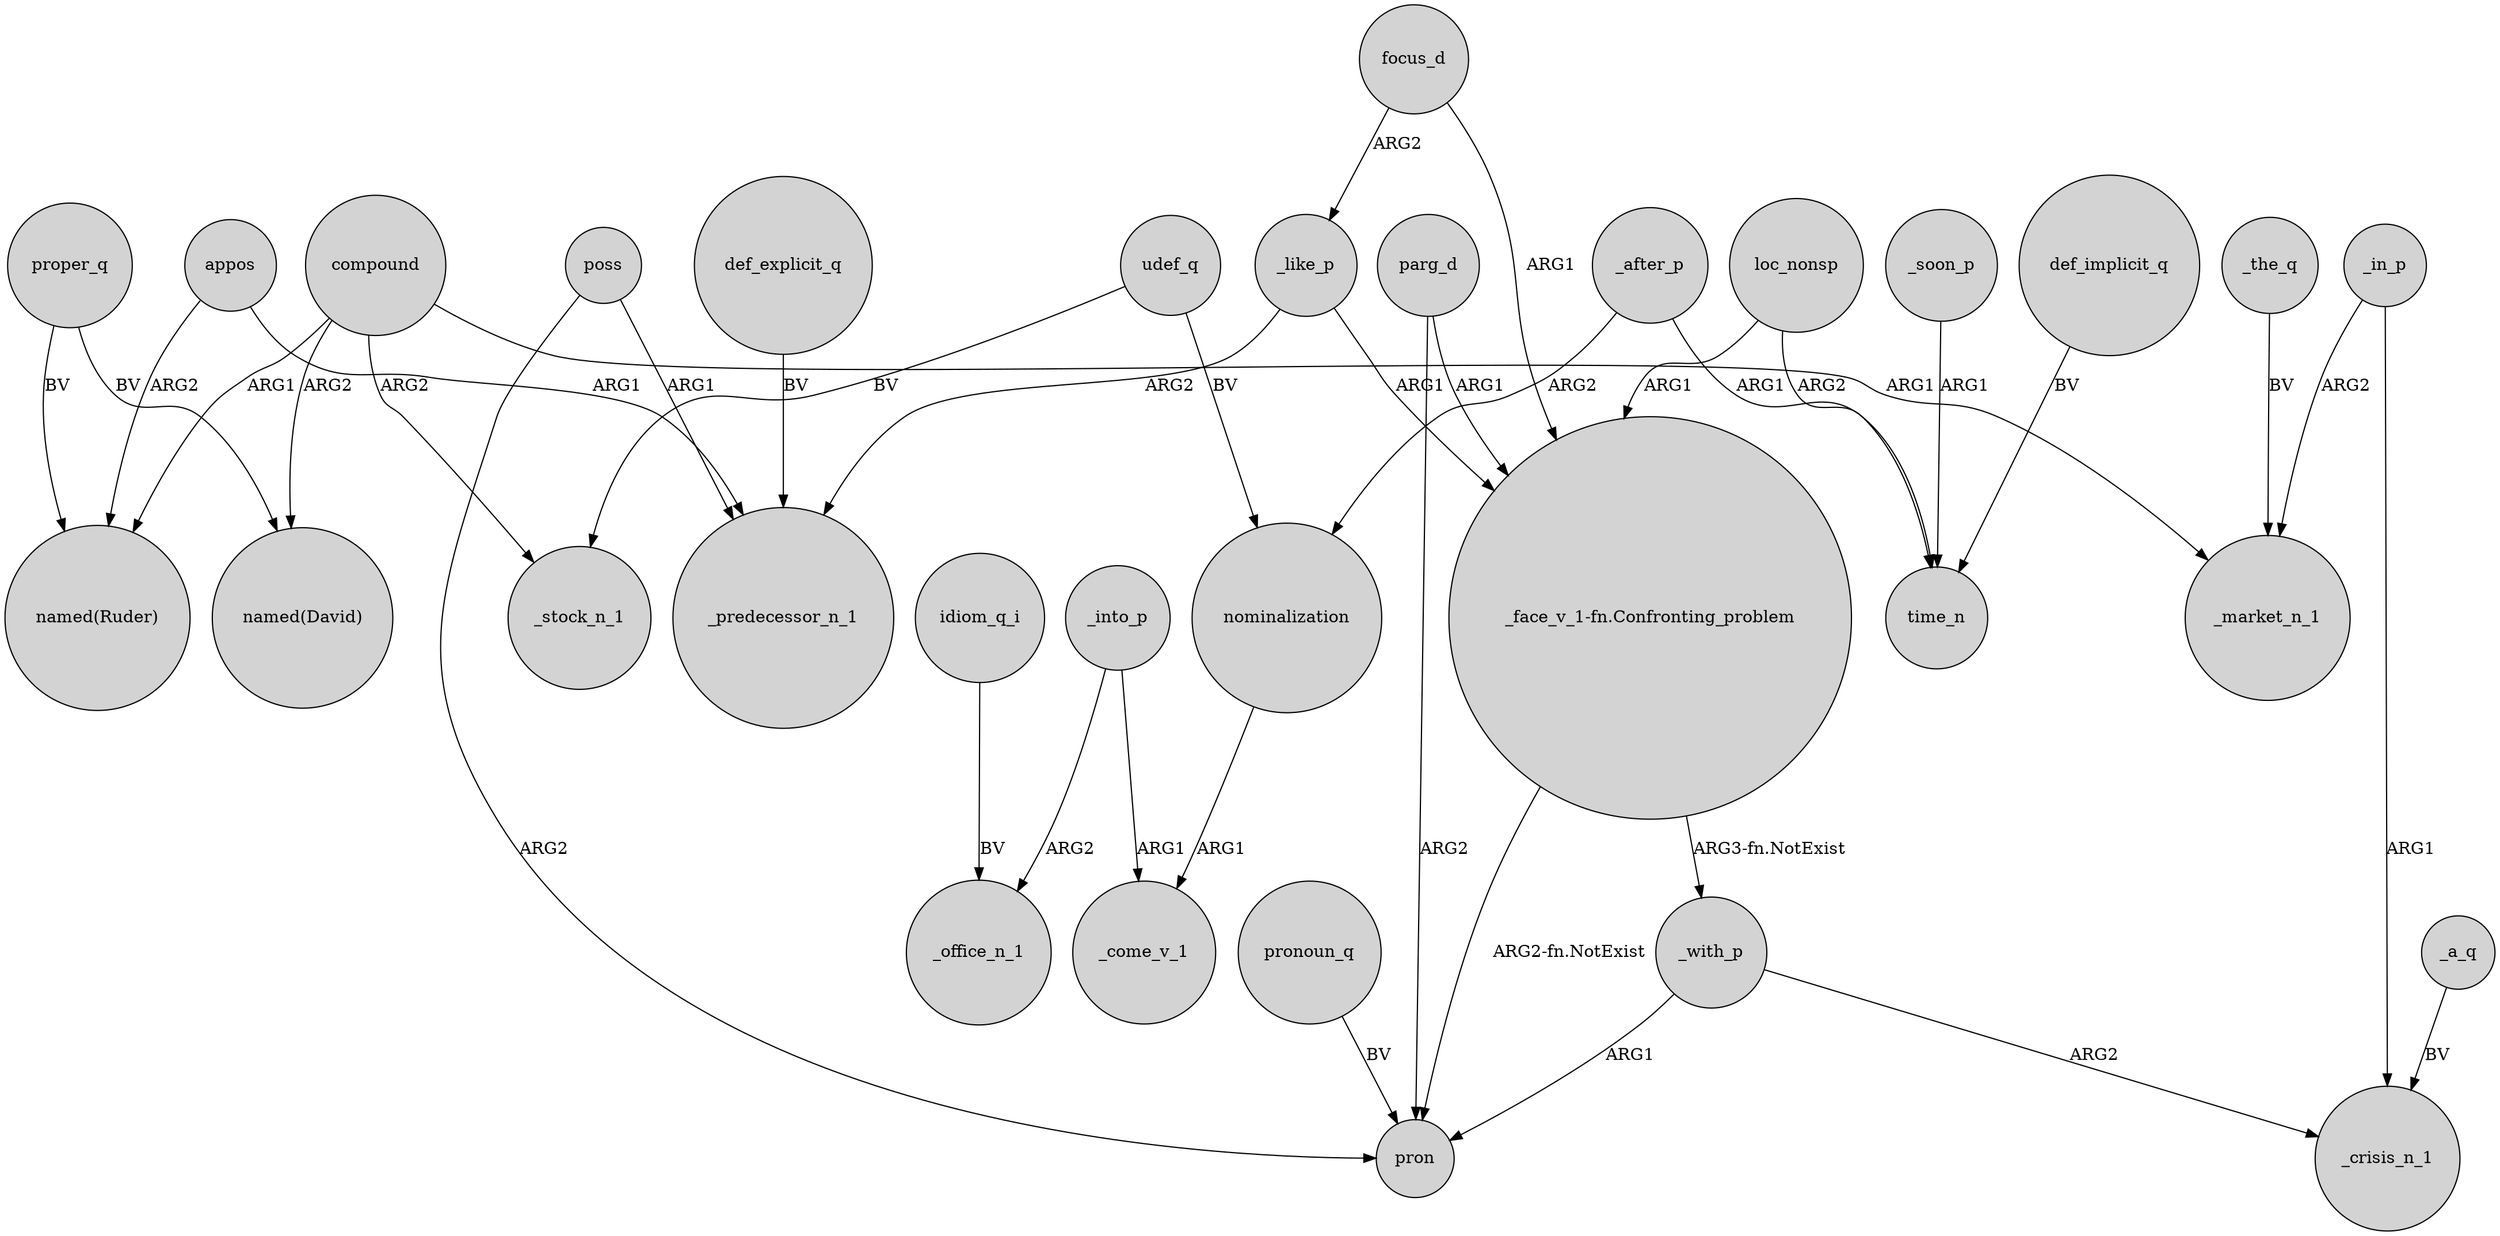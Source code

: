 digraph {
	node [shape=circle style=filled]
	appos -> "named(Ruder)" [label=ARG2]
	poss -> pron [label=ARG2]
	focus_d -> _like_p [label=ARG2]
	_in_p -> _crisis_n_1 [label=ARG1]
	_like_p -> "_face_v_1-fn.Confronting_problem" [label=ARG1]
	_a_q -> _crisis_n_1 [label=BV]
	_with_p -> _crisis_n_1 [label=ARG2]
	idiom_q_i -> _office_n_1 [label=BV]
	def_explicit_q -> _predecessor_n_1 [label=BV]
	proper_q -> "named(Ruder)" [label=BV]
	_with_p -> pron [label=ARG1]
	loc_nonsp -> time_n [label=ARG2]
	parg_d -> "_face_v_1-fn.Confronting_problem" [label=ARG1]
	"_face_v_1-fn.Confronting_problem" -> pron [label="ARG2-fn.NotExist"]
	parg_d -> pron [label=ARG2]
	compound -> _stock_n_1 [label=ARG2]
	pronoun_q -> pron [label=BV]
	nominalization -> _come_v_1 [label=ARG1]
	udef_q -> _stock_n_1 [label=BV]
	loc_nonsp -> "_face_v_1-fn.Confronting_problem" [label=ARG1]
	_into_p -> _office_n_1 [label=ARG2]
	compound -> "named(David)" [label=ARG2]
	_after_p -> time_n [label=ARG1]
	compound -> "named(Ruder)" [label=ARG1]
	_like_p -> _predecessor_n_1 [label=ARG2]
	udef_q -> nominalization [label=BV]
	poss -> _predecessor_n_1 [label=ARG1]
	appos -> _predecessor_n_1 [label=ARG1]
	_in_p -> _market_n_1 [label=ARG2]
	"_face_v_1-fn.Confronting_problem" -> _with_p [label="ARG3-fn.NotExist"]
	_soon_p -> time_n [label=ARG1]
	focus_d -> "_face_v_1-fn.Confronting_problem" [label=ARG1]
	compound -> _market_n_1 [label=ARG1]
	proper_q -> "named(David)" [label=BV]
	_the_q -> _market_n_1 [label=BV]
	_into_p -> _come_v_1 [label=ARG1]
	_after_p -> nominalization [label=ARG2]
	def_implicit_q -> time_n [label=BV]
}
